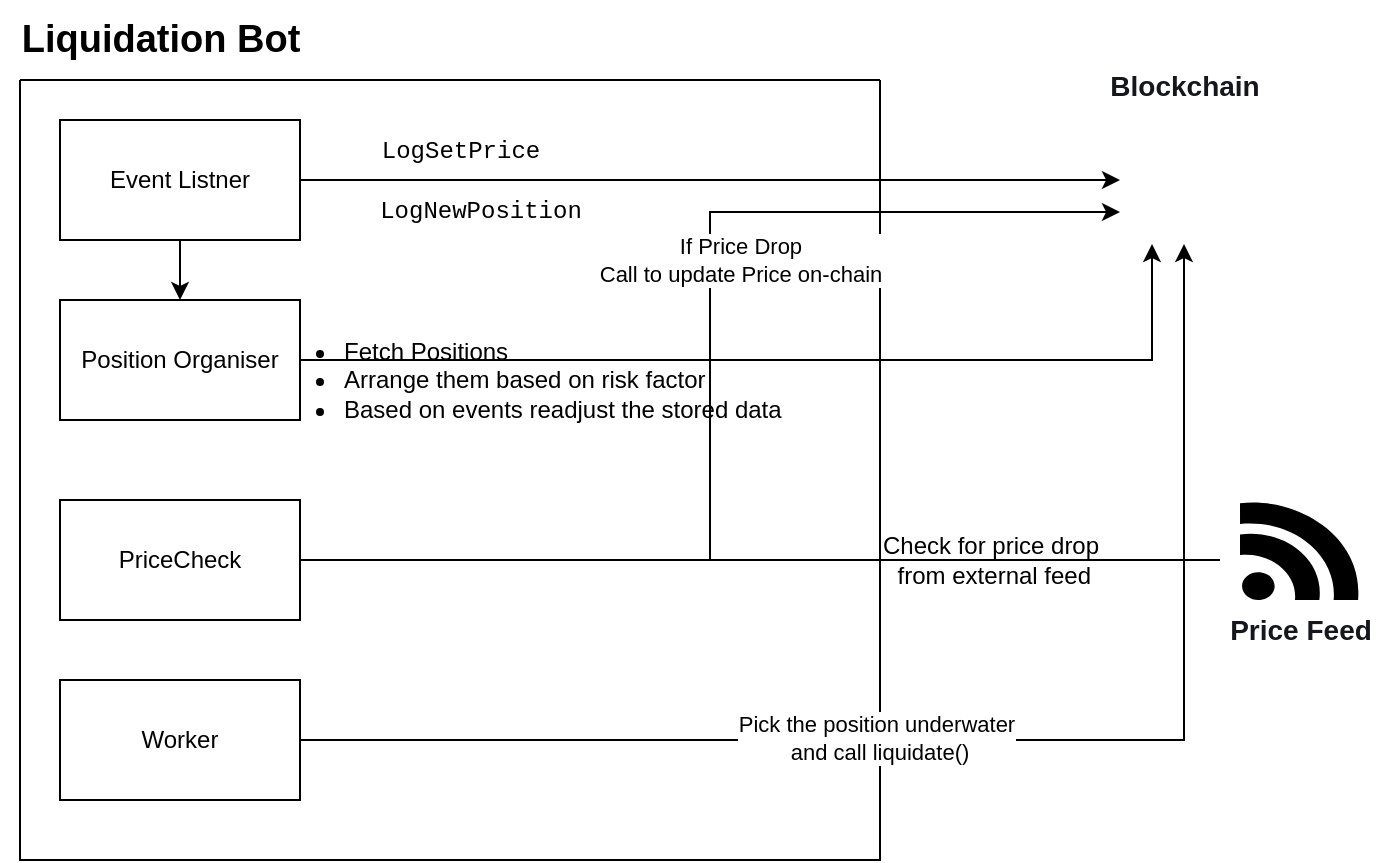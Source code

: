 <mxfile version="20.2.2" type="device"><diagram id="rkKuZ80eXyaPJbW37V4w" name="Page-1"><mxGraphModel dx="1234" dy="769" grid="1" gridSize="10" guides="1" tooltips="1" connect="1" arrows="1" fold="1" page="1" pageScale="1" pageWidth="850" pageHeight="1100" math="0" shadow="0"><root><mxCell id="0"/><mxCell id="1" parent="0"/><mxCell id="cnJnYx5cfFhmIqhkKvwl-2" value="" style="shape=image;html=1;verticalAlign=top;verticalLabelPosition=bottom;labelBackgroundColor=#ffffff;imageAspect=0;aspect=fixed;image=https://cdn1.iconfinder.com/data/icons/cryptocurrency-blockchain-fintech-free/32/Cryptocurrency_blockchain_data-37-128.png" vertex="1" parent="1"><mxGeometry x="650" y="178" width="64" height="64" as="geometry"/></mxCell><mxCell id="cnJnYx5cfFhmIqhkKvwl-4" value="" style="swimlane;startSize=0;" vertex="1" parent="1"><mxGeometry x="100" y="160" width="430" height="390" as="geometry"/></mxCell><mxCell id="cnJnYx5cfFhmIqhkKvwl-29" value="" style="edgeStyle=orthogonalEdgeStyle;rounded=0;orthogonalLoop=1;jettySize=auto;html=1;fontFamily=Helvetica;fontSize=12;fontColor=#000000;" edge="1" parent="cnJnYx5cfFhmIqhkKvwl-4" source="cnJnYx5cfFhmIqhkKvwl-1" target="cnJnYx5cfFhmIqhkKvwl-22"><mxGeometry relative="1" as="geometry"/></mxCell><mxCell id="cnJnYx5cfFhmIqhkKvwl-1" value="Event Listner" style="rounded=0;whiteSpace=wrap;html=1;" vertex="1" parent="cnJnYx5cfFhmIqhkKvwl-4"><mxGeometry x="20" y="20" width="120" height="60" as="geometry"/></mxCell><mxCell id="cnJnYx5cfFhmIqhkKvwl-8" value="&lt;div style=&quot;font-family: Menlo, Monaco, &amp;quot;Courier New&amp;quot;, monospace; line-height: 18px;&quot;&gt;LogNewPosition&lt;/div&gt;" style="text;html=1;align=center;verticalAlign=middle;resizable=0;points=[];autosize=1;strokeColor=none;fillColor=none;" vertex="1" parent="cnJnYx5cfFhmIqhkKvwl-4"><mxGeometry x="170" y="50" width="120" height="30" as="geometry"/></mxCell><mxCell id="cnJnYx5cfFhmIqhkKvwl-7" value="&lt;div style=&quot;font-family: Menlo, Monaco, &amp;quot;Courier New&amp;quot;, monospace; line-height: 18px;&quot;&gt;LogSetPrice&lt;/div&gt;" style="text;html=1;align=center;verticalAlign=middle;resizable=0;points=[];autosize=1;strokeColor=none;fillColor=none;" vertex="1" parent="cnJnYx5cfFhmIqhkKvwl-4"><mxGeometry x="170" y="20" width="100" height="30" as="geometry"/></mxCell><mxCell id="cnJnYx5cfFhmIqhkKvwl-9" value="PriceCheck" style="rounded=0;whiteSpace=wrap;html=1;" vertex="1" parent="cnJnYx5cfFhmIqhkKvwl-4"><mxGeometry x="20" y="210" width="120" height="60" as="geometry"/></mxCell><mxCell id="cnJnYx5cfFhmIqhkKvwl-17" value="Worker" style="rounded=0;whiteSpace=wrap;html=1;" vertex="1" parent="cnJnYx5cfFhmIqhkKvwl-4"><mxGeometry x="20" y="300" width="120" height="60" as="geometry"/></mxCell><mxCell id="cnJnYx5cfFhmIqhkKvwl-22" value="Position Organiser" style="rounded=0;whiteSpace=wrap;html=1;" vertex="1" parent="cnJnYx5cfFhmIqhkKvwl-4"><mxGeometry x="20" y="110" width="120" height="60" as="geometry"/></mxCell><mxCell id="cnJnYx5cfFhmIqhkKvwl-26" value="&lt;ul&gt;&lt;li&gt;Fetch Positions&lt;/li&gt;&lt;li&gt;Arrange them based on risk factor&lt;/li&gt;&lt;li&gt;Based on events readjust the stored data&lt;/li&gt;&lt;/ul&gt;" style="text;html=1;align=left;verticalAlign=middle;resizable=0;points=[];autosize=1;strokeColor=none;fillColor=none;fontColor=#000000;labelBackgroundColor=none;" vertex="1" parent="cnJnYx5cfFhmIqhkKvwl-4"><mxGeometry x="120" y="110" width="280" height="80" as="geometry"/></mxCell><mxCell id="cnJnYx5cfFhmIqhkKvwl-6" style="edgeStyle=orthogonalEdgeStyle;rounded=0;orthogonalLoop=1;jettySize=auto;html=1;entryX=0;entryY=0.5;entryDx=0;entryDy=0;" edge="1" parent="1" source="cnJnYx5cfFhmIqhkKvwl-1" target="cnJnYx5cfFhmIqhkKvwl-2"><mxGeometry relative="1" as="geometry"/></mxCell><mxCell id="cnJnYx5cfFhmIqhkKvwl-10" value="" style="dashed=0;outlineConnect=0;html=1;align=center;labelPosition=center;verticalLabelPosition=bottom;verticalAlign=top;shape=mxgraph.weblogos.feed;fillColor=#000000;labelBackgroundColor=none;fontColor=#000000;" vertex="1" parent="1"><mxGeometry x="710" y="370" width="60" height="50" as="geometry"/></mxCell><mxCell id="cnJnYx5cfFhmIqhkKvwl-15" style="edgeStyle=orthogonalEdgeStyle;rounded=0;orthogonalLoop=1;jettySize=auto;html=1;entryX=0;entryY=0.75;entryDx=0;entryDy=0;fontColor=#000000;" edge="1" parent="1" source="cnJnYx5cfFhmIqhkKvwl-9" target="cnJnYx5cfFhmIqhkKvwl-2"><mxGeometry relative="1" as="geometry"/></mxCell><mxCell id="cnJnYx5cfFhmIqhkKvwl-16" value="If Price Drop&lt;br&gt;Call to update Price on-chain" style="edgeLabel;html=1;align=center;verticalAlign=middle;resizable=0;points=[];fontColor=#000000;" vertex="1" connectable="0" parent="cnJnYx5cfFhmIqhkKvwl-15"><mxGeometry x="0.458" y="3" relative="1" as="geometry"><mxPoint x="-32" y="27" as="offset"/></mxGeometry></mxCell><mxCell id="cnJnYx5cfFhmIqhkKvwl-18" style="edgeStyle=orthogonalEdgeStyle;rounded=0;orthogonalLoop=1;jettySize=auto;html=1;fontColor=#000000;" edge="1" parent="1" source="cnJnYx5cfFhmIqhkKvwl-17" target="cnJnYx5cfFhmIqhkKvwl-2"><mxGeometry relative="1" as="geometry"/></mxCell><mxCell id="cnJnYx5cfFhmIqhkKvwl-20" value="Pick the position underwater&lt;br&gt;&amp;nbsp;and call liquidate()" style="edgeLabel;html=1;align=center;verticalAlign=middle;resizable=0;points=[];fontColor=#000000;" vertex="1" connectable="0" parent="cnJnYx5cfFhmIqhkKvwl-18"><mxGeometry x="-0.167" y="1" relative="1" as="geometry"><mxPoint as="offset"/></mxGeometry></mxCell><mxCell id="cnJnYx5cfFhmIqhkKvwl-14" value="Check for price drop&lt;br&gt;&amp;nbsp;from external feed" style="text;html=1;align=center;verticalAlign=middle;resizable=0;points=[];autosize=1;strokeColor=none;fillColor=none;fontColor=#000000;" vertex="1" parent="1"><mxGeometry x="520" y="380" width="130" height="40" as="geometry"/></mxCell><mxCell id="cnJnYx5cfFhmIqhkKvwl-19" value="" style="edgeStyle=orthogonalEdgeStyle;rounded=0;orthogonalLoop=1;jettySize=auto;html=1;fontColor=#000000;endArrow=none;" edge="1" parent="1" source="cnJnYx5cfFhmIqhkKvwl-9"><mxGeometry relative="1" as="geometry"><mxPoint x="700" y="400" as="targetPoint"/><mxPoint x="240" y="290" as="sourcePoint"/></mxGeometry></mxCell><mxCell id="cnJnYx5cfFhmIqhkKvwl-23" style="edgeStyle=orthogonalEdgeStyle;rounded=0;orthogonalLoop=1;jettySize=auto;html=1;entryX=0.25;entryY=1;entryDx=0;entryDy=0;fontColor=#000000;" edge="1" parent="1" source="cnJnYx5cfFhmIqhkKvwl-22" target="cnJnYx5cfFhmIqhkKvwl-2"><mxGeometry relative="1" as="geometry"/></mxCell><mxCell id="cnJnYx5cfFhmIqhkKvwl-31" value="&lt;b style=&quot;font-size: 19px;&quot;&gt;Liquidation Bot&lt;/b&gt;" style="text;html=1;align=center;verticalAlign=middle;resizable=0;points=[];autosize=1;strokeColor=none;fillColor=none;fontSize=19;fontFamily=Helvetica;fontColor=#000000;" vertex="1" parent="1"><mxGeometry x="90" y="120" width="160" height="40" as="geometry"/></mxCell><mxCell id="cnJnYx5cfFhmIqhkKvwl-33" value="&lt;b&gt;Price Feed&lt;/b&gt;" style="text;html=1;align=center;verticalAlign=middle;resizable=0;points=[];autosize=1;strokeColor=none;fillColor=none;fontSize=14;fontFamily=Helvetica;fontColor=#16171D;" vertex="1" parent="1"><mxGeometry x="695" y="420" width="90" height="30" as="geometry"/></mxCell><mxCell id="cnJnYx5cfFhmIqhkKvwl-34" value="&lt;b&gt;Blockchain&lt;/b&gt;" style="text;html=1;align=center;verticalAlign=middle;resizable=0;points=[];autosize=1;strokeColor=none;fillColor=none;fontSize=14;fontFamily=Helvetica;fontColor=#16171D;" vertex="1" parent="1"><mxGeometry x="632" y="148" width="100" height="30" as="geometry"/></mxCell></root></mxGraphModel></diagram></mxfile>